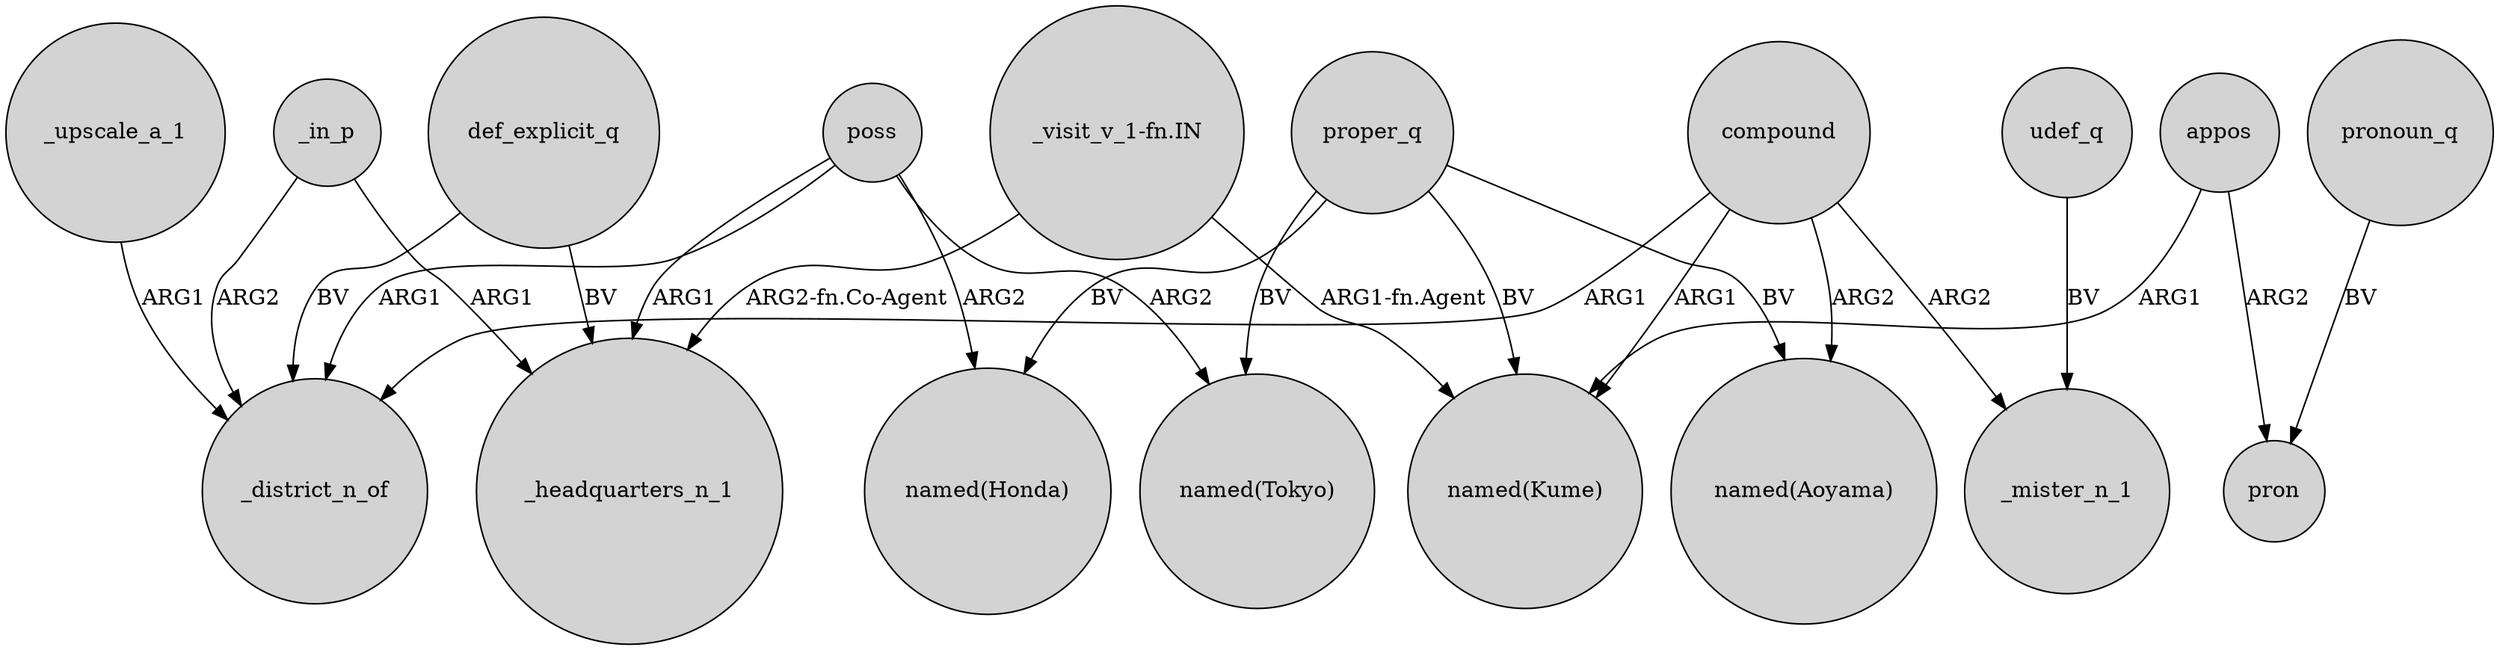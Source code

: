 digraph {
	node [shape=circle style=filled]
	_upscale_a_1 -> _district_n_of [label=ARG1]
	appos -> pron [label=ARG2]
	proper_q -> "named(Kume)" [label=BV]
	compound -> _mister_n_1 [label=ARG2]
	udef_q -> _mister_n_1 [label=BV]
	"_visit_v_1-fn.IN" -> "named(Kume)" [label="ARG1-fn.Agent"]
	poss -> _district_n_of [label=ARG1]
	poss -> "named(Honda)" [label=ARG2]
	proper_q -> "named(Tokyo)" [label=BV]
	proper_q -> "named(Aoyama)" [label=BV]
	pronoun_q -> pron [label=BV]
	_in_p -> _district_n_of [label=ARG2]
	_in_p -> _headquarters_n_1 [label=ARG1]
	"_visit_v_1-fn.IN" -> _headquarters_n_1 [label="ARG2-fn.Co-Agent"]
	compound -> "named(Aoyama)" [label=ARG2]
	compound -> "named(Kume)" [label=ARG1]
	proper_q -> "named(Honda)" [label=BV]
	def_explicit_q -> _headquarters_n_1 [label=BV]
	def_explicit_q -> _district_n_of [label=BV]
	compound -> _district_n_of [label=ARG1]
	poss -> "named(Tokyo)" [label=ARG2]
	appos -> "named(Kume)" [label=ARG1]
	poss -> _headquarters_n_1 [label=ARG1]
}
